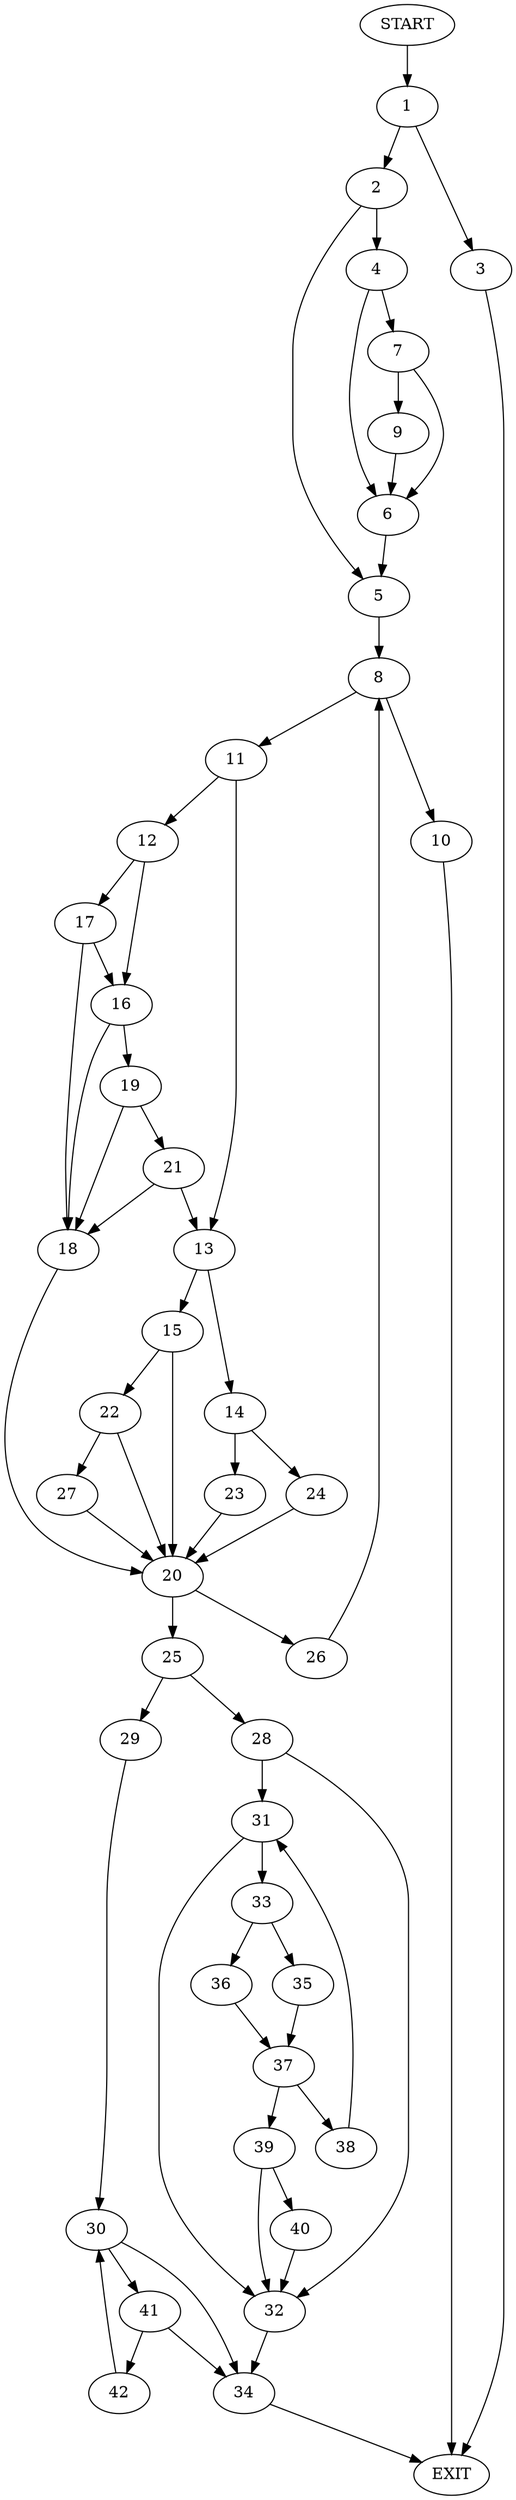 digraph {
0 [label="START"]
43 [label="EXIT"]
0 -> 1
1 -> 2
1 -> 3
2 -> 4
2 -> 5
3 -> 43
4 -> 6
4 -> 7
5 -> 8
7 -> 9
7 -> 6
6 -> 5
9 -> 6
8 -> 10
8 -> 11
10 -> 43
11 -> 12
11 -> 13
13 -> 14
13 -> 15
12 -> 16
12 -> 17
17 -> 16
17 -> 18
16 -> 18
16 -> 19
18 -> 20
19 -> 18
19 -> 21
21 -> 18
21 -> 13
15 -> 20
15 -> 22
14 -> 23
14 -> 24
24 -> 20
23 -> 20
20 -> 25
20 -> 26
22 -> 20
22 -> 27
27 -> 20
25 -> 28
25 -> 29
26 -> 8
29 -> 30
28 -> 31
28 -> 32
31 -> 33
31 -> 32
32 -> 34
33 -> 35
33 -> 36
36 -> 37
35 -> 37
37 -> 38
37 -> 39
39 -> 40
39 -> 32
38 -> 31
40 -> 32
34 -> 43
30 -> 41
30 -> 34
41 -> 42
41 -> 34
42 -> 30
}

